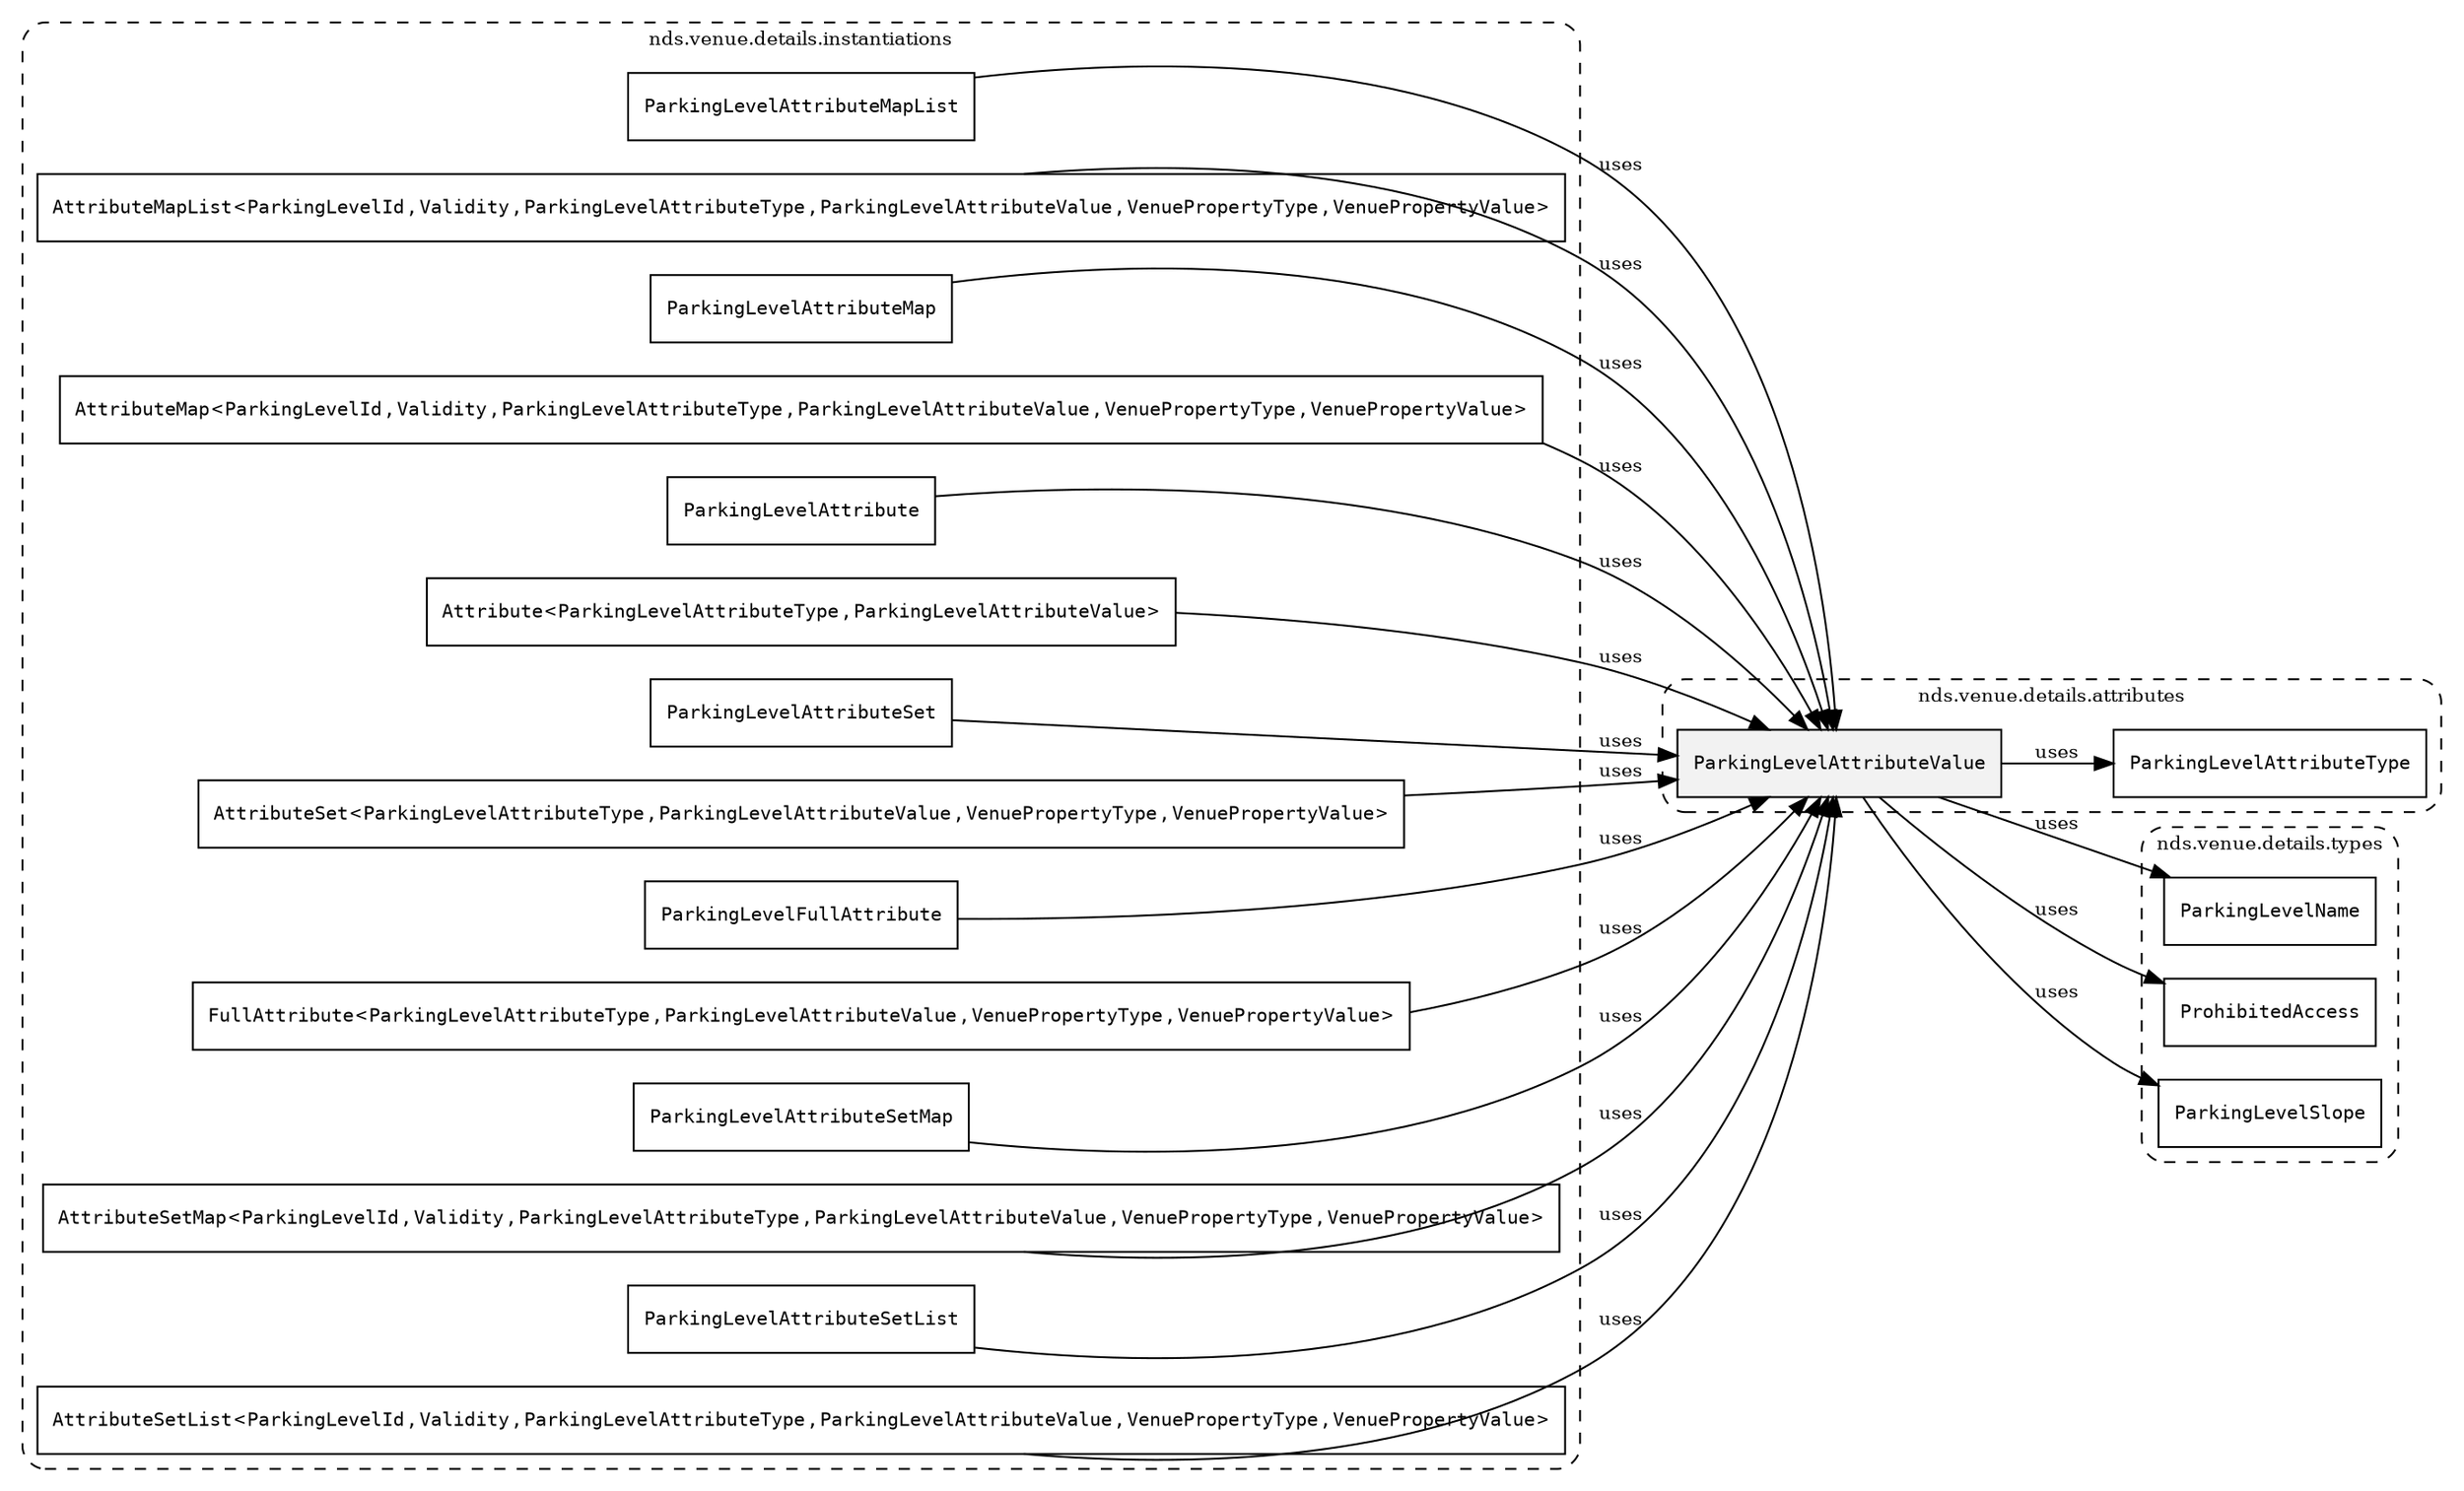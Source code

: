 /**
 * This dot file creates symbol collaboration diagram for ParkingLevelAttributeValue.
 */
digraph ZSERIO
{
    node [shape=box, fontsize=10];
    rankdir="LR";
    fontsize=10;
    tooltip="ParkingLevelAttributeValue collaboration diagram";

    subgraph "cluster_nds.venue.details.attributes"
    {
        style="dashed, rounded";
        label="nds.venue.details.attributes";
        tooltip="Package nds.venue.details.attributes";
        href="../../../content/packages/nds.venue.details.attributes.html#Package-nds-venue-details-attributes";
        target="_parent";

        "ParkingLevelAttributeValue" [style="filled", fillcolor="#0000000D", target="_parent", label=<<font face="monospace"><table align="center" border="0" cellspacing="0" cellpadding="0"><tr><td href="../../../content/packages/nds.venue.details.attributes.html#Choice-ParkingLevelAttributeValue" title="Choice defined in nds.venue.details.attributes">ParkingLevelAttributeValue</td></tr></table></font>>];
        "ParkingLevelAttributeType" [target="_parent", label=<<font face="monospace"><table align="center" border="0" cellspacing="0" cellpadding="0"><tr><td href="../../../content/packages/nds.venue.details.attributes.html#Enum-ParkingLevelAttributeType" title="Enum defined in nds.venue.details.attributes">ParkingLevelAttributeType</td></tr></table></font>>];
    }

    subgraph "cluster_nds.venue.details.types"
    {
        style="dashed, rounded";
        label="nds.venue.details.types";
        tooltip="Package nds.venue.details.types";
        href="../../../content/packages/nds.venue.details.types.html#Package-nds-venue-details-types";
        target="_parent";

        "ParkingLevelName" [target="_parent", label=<<font face="monospace"><table align="center" border="0" cellspacing="0" cellpadding="0"><tr><td href="../../../content/packages/nds.venue.details.types.html#Subtype-ParkingLevelName" title="Subtype defined in nds.venue.details.types">ParkingLevelName</td></tr></table></font>>];
        "ProhibitedAccess" [target="_parent", label=<<font face="monospace"><table align="center" border="0" cellspacing="0" cellpadding="0"><tr><td href="../../../content/packages/nds.venue.details.types.html#Subtype-ProhibitedAccess" title="Subtype defined in nds.venue.details.types">ProhibitedAccess</td></tr></table></font>>];
        "ParkingLevelSlope" [target="_parent", label=<<font face="monospace"><table align="center" border="0" cellspacing="0" cellpadding="0"><tr><td href="../../../content/packages/nds.venue.details.types.html#Subtype-ParkingLevelSlope" title="Subtype defined in nds.venue.details.types">ParkingLevelSlope</td></tr></table></font>>];
    }

    subgraph "cluster_nds.venue.details.instantiations"
    {
        style="dashed, rounded";
        label="nds.venue.details.instantiations";
        tooltip="Package nds.venue.details.instantiations";
        href="../../../content/packages/nds.venue.details.instantiations.html#Package-nds-venue-details-instantiations";
        target="_parent";

        "ParkingLevelAttributeMapList" [target="_parent", label=<<font face="monospace"><table align="center" border="0" cellspacing="0" cellpadding="0"><tr><td href="../../../content/packages/nds.venue.details.instantiations.html#InstantiateType-ParkingLevelAttributeMapList" title="InstantiateType defined in nds.venue.details.instantiations">ParkingLevelAttributeMapList</td></tr></table></font>>];
        "AttributeMapList&lt;ParkingLevelId,Validity,ParkingLevelAttributeType,ParkingLevelAttributeValue,VenuePropertyType,VenuePropertyValue&gt;" [target="_parent", label=<<font face="monospace"><table align="center" border="0" cellspacing="0" cellpadding="0"><tr><td href="../../../content/packages/nds.core.attributemap.html#Structure-AttributeMapList" title="Structure defined in nds.core.attributemap">AttributeMapList</td><td>&lt;</td><td><table align="center" border="0" cellspacing="0" cellpadding="0"><tr><td href="../../../content/packages/nds.venue.reference.types.html#Subtype-ParkingLevelId" title="Subtype defined in nds.venue.reference.types">ParkingLevelId</td></tr></table></td><td>,</td><td><table align="center" border="0" cellspacing="0" cellpadding="0"><tr><td href="../../../content/packages/nds.core.attributemap.html#Structure-Validity" title="Structure defined in nds.core.attributemap">Validity</td></tr></table></td><td>,</td><td><table align="center" border="0" cellspacing="0" cellpadding="0"><tr><td href="../../../content/packages/nds.venue.details.attributes.html#Enum-ParkingLevelAttributeType" title="Enum defined in nds.venue.details.attributes">ParkingLevelAttributeType</td></tr></table></td><td>,</td><td><table align="center" border="0" cellspacing="0" cellpadding="0"><tr><td href="../../../content/packages/nds.venue.details.attributes.html#Choice-ParkingLevelAttributeValue" title="Choice defined in nds.venue.details.attributes">ParkingLevelAttributeValue</td></tr></table></td><td>,</td><td><table align="center" border="0" cellspacing="0" cellpadding="0"><tr><td href="../../../content/packages/nds.venue.details.properties.html#Structure-VenuePropertyType" title="Structure defined in nds.venue.details.properties">VenuePropertyType</td></tr></table></td><td>,</td><td><table align="center" border="0" cellspacing="0" cellpadding="0"><tr><td href="../../../content/packages/nds.venue.details.properties.html#Structure-VenuePropertyValue" title="Structure defined in nds.venue.details.properties">VenuePropertyValue</td></tr></table></td><td>&gt;</td></tr></table></font>>];
        "ParkingLevelAttributeMap" [target="_parent", label=<<font face="monospace"><table align="center" border="0" cellspacing="0" cellpadding="0"><tr><td href="../../../content/packages/nds.venue.details.instantiations.html#InstantiateType-ParkingLevelAttributeMap" title="InstantiateType defined in nds.venue.details.instantiations">ParkingLevelAttributeMap</td></tr></table></font>>];
        "AttributeMap&lt;ParkingLevelId,Validity,ParkingLevelAttributeType,ParkingLevelAttributeValue,VenuePropertyType,VenuePropertyValue&gt;" [target="_parent", label=<<font face="monospace"><table align="center" border="0" cellspacing="0" cellpadding="0"><tr><td href="../../../content/packages/nds.core.attributemap.html#Structure-AttributeMap" title="Structure defined in nds.core.attributemap">AttributeMap</td><td>&lt;</td><td><table align="center" border="0" cellspacing="0" cellpadding="0"><tr><td href="../../../content/packages/nds.venue.reference.types.html#Subtype-ParkingLevelId" title="Subtype defined in nds.venue.reference.types">ParkingLevelId</td></tr></table></td><td>,</td><td><table align="center" border="0" cellspacing="0" cellpadding="0"><tr><td href="../../../content/packages/nds.core.attributemap.html#Structure-Validity" title="Structure defined in nds.core.attributemap">Validity</td></tr></table></td><td>,</td><td><table align="center" border="0" cellspacing="0" cellpadding="0"><tr><td href="../../../content/packages/nds.venue.details.attributes.html#Enum-ParkingLevelAttributeType" title="Enum defined in nds.venue.details.attributes">ParkingLevelAttributeType</td></tr></table></td><td>,</td><td><table align="center" border="0" cellspacing="0" cellpadding="0"><tr><td href="../../../content/packages/nds.venue.details.attributes.html#Choice-ParkingLevelAttributeValue" title="Choice defined in nds.venue.details.attributes">ParkingLevelAttributeValue</td></tr></table></td><td>,</td><td><table align="center" border="0" cellspacing="0" cellpadding="0"><tr><td href="../../../content/packages/nds.venue.details.properties.html#Structure-VenuePropertyType" title="Structure defined in nds.venue.details.properties">VenuePropertyType</td></tr></table></td><td>,</td><td><table align="center" border="0" cellspacing="0" cellpadding="0"><tr><td href="../../../content/packages/nds.venue.details.properties.html#Structure-VenuePropertyValue" title="Structure defined in nds.venue.details.properties">VenuePropertyValue</td></tr></table></td><td>&gt;</td></tr></table></font>>];
        "ParkingLevelAttribute" [target="_parent", label=<<font face="monospace"><table align="center" border="0" cellspacing="0" cellpadding="0"><tr><td href="../../../content/packages/nds.venue.details.instantiations.html#InstantiateType-ParkingLevelAttribute" title="InstantiateType defined in nds.venue.details.instantiations">ParkingLevelAttribute</td></tr></table></font>>];
        "Attribute&lt;ParkingLevelAttributeType,ParkingLevelAttributeValue&gt;" [target="_parent", label=<<font face="monospace"><table align="center" border="0" cellspacing="0" cellpadding="0"><tr><td href="../../../content/packages/nds.core.attributemap.html#Structure-Attribute" title="Structure defined in nds.core.attributemap">Attribute</td><td>&lt;</td><td><table align="center" border="0" cellspacing="0" cellpadding="0"><tr><td href="../../../content/packages/nds.venue.details.attributes.html#Enum-ParkingLevelAttributeType" title="Enum defined in nds.venue.details.attributes">ParkingLevelAttributeType</td></tr></table></td><td>,</td><td><table align="center" border="0" cellspacing="0" cellpadding="0"><tr><td href="../../../content/packages/nds.venue.details.attributes.html#Choice-ParkingLevelAttributeValue" title="Choice defined in nds.venue.details.attributes">ParkingLevelAttributeValue</td></tr></table></td><td>&gt;</td></tr></table></font>>];
        "ParkingLevelAttributeSet" [target="_parent", label=<<font face="monospace"><table align="center" border="0" cellspacing="0" cellpadding="0"><tr><td href="../../../content/packages/nds.venue.details.instantiations.html#InstantiateType-ParkingLevelAttributeSet" title="InstantiateType defined in nds.venue.details.instantiations">ParkingLevelAttributeSet</td></tr></table></font>>];
        "AttributeSet&lt;ParkingLevelAttributeType,ParkingLevelAttributeValue,VenuePropertyType,VenuePropertyValue&gt;" [target="_parent", label=<<font face="monospace"><table align="center" border="0" cellspacing="0" cellpadding="0"><tr><td href="../../../content/packages/nds.core.attributemap.html#Structure-AttributeSet" title="Structure defined in nds.core.attributemap">AttributeSet</td><td>&lt;</td><td><table align="center" border="0" cellspacing="0" cellpadding="0"><tr><td href="../../../content/packages/nds.venue.details.attributes.html#Enum-ParkingLevelAttributeType" title="Enum defined in nds.venue.details.attributes">ParkingLevelAttributeType</td></tr></table></td><td>,</td><td><table align="center" border="0" cellspacing="0" cellpadding="0"><tr><td href="../../../content/packages/nds.venue.details.attributes.html#Choice-ParkingLevelAttributeValue" title="Choice defined in nds.venue.details.attributes">ParkingLevelAttributeValue</td></tr></table></td><td>,</td><td><table align="center" border="0" cellspacing="0" cellpadding="0"><tr><td href="../../../content/packages/nds.venue.details.properties.html#Structure-VenuePropertyType" title="Structure defined in nds.venue.details.properties">VenuePropertyType</td></tr></table></td><td>,</td><td><table align="center" border="0" cellspacing="0" cellpadding="0"><tr><td href="../../../content/packages/nds.venue.details.properties.html#Structure-VenuePropertyValue" title="Structure defined in nds.venue.details.properties">VenuePropertyValue</td></tr></table></td><td>&gt;</td></tr></table></font>>];
        "ParkingLevelFullAttribute" [target="_parent", label=<<font face="monospace"><table align="center" border="0" cellspacing="0" cellpadding="0"><tr><td href="../../../content/packages/nds.venue.details.instantiations.html#InstantiateType-ParkingLevelFullAttribute" title="InstantiateType defined in nds.venue.details.instantiations">ParkingLevelFullAttribute</td></tr></table></font>>];
        "FullAttribute&lt;ParkingLevelAttributeType,ParkingLevelAttributeValue,VenuePropertyType,VenuePropertyValue&gt;" [target="_parent", label=<<font face="monospace"><table align="center" border="0" cellspacing="0" cellpadding="0"><tr><td href="../../../content/packages/nds.core.attributemap.html#Structure-FullAttribute" title="Structure defined in nds.core.attributemap">FullAttribute</td><td>&lt;</td><td><table align="center" border="0" cellspacing="0" cellpadding="0"><tr><td href="../../../content/packages/nds.venue.details.attributes.html#Enum-ParkingLevelAttributeType" title="Enum defined in nds.venue.details.attributes">ParkingLevelAttributeType</td></tr></table></td><td>,</td><td><table align="center" border="0" cellspacing="0" cellpadding="0"><tr><td href="../../../content/packages/nds.venue.details.attributes.html#Choice-ParkingLevelAttributeValue" title="Choice defined in nds.venue.details.attributes">ParkingLevelAttributeValue</td></tr></table></td><td>,</td><td><table align="center" border="0" cellspacing="0" cellpadding="0"><tr><td href="../../../content/packages/nds.venue.details.properties.html#Structure-VenuePropertyType" title="Structure defined in nds.venue.details.properties">VenuePropertyType</td></tr></table></td><td>,</td><td><table align="center" border="0" cellspacing="0" cellpadding="0"><tr><td href="../../../content/packages/nds.venue.details.properties.html#Structure-VenuePropertyValue" title="Structure defined in nds.venue.details.properties">VenuePropertyValue</td></tr></table></td><td>&gt;</td></tr></table></font>>];
        "ParkingLevelAttributeSetMap" [target="_parent", label=<<font face="monospace"><table align="center" border="0" cellspacing="0" cellpadding="0"><tr><td href="../../../content/packages/nds.venue.details.instantiations.html#InstantiateType-ParkingLevelAttributeSetMap" title="InstantiateType defined in nds.venue.details.instantiations">ParkingLevelAttributeSetMap</td></tr></table></font>>];
        "AttributeSetMap&lt;ParkingLevelId,Validity,ParkingLevelAttributeType,ParkingLevelAttributeValue,VenuePropertyType,VenuePropertyValue&gt;" [target="_parent", label=<<font face="monospace"><table align="center" border="0" cellspacing="0" cellpadding="0"><tr><td href="../../../content/packages/nds.core.attributemap.html#Structure-AttributeSetMap" title="Structure defined in nds.core.attributemap">AttributeSetMap</td><td>&lt;</td><td><table align="center" border="0" cellspacing="0" cellpadding="0"><tr><td href="../../../content/packages/nds.venue.reference.types.html#Subtype-ParkingLevelId" title="Subtype defined in nds.venue.reference.types">ParkingLevelId</td></tr></table></td><td>,</td><td><table align="center" border="0" cellspacing="0" cellpadding="0"><tr><td href="../../../content/packages/nds.core.attributemap.html#Structure-Validity" title="Structure defined in nds.core.attributemap">Validity</td></tr></table></td><td>,</td><td><table align="center" border="0" cellspacing="0" cellpadding="0"><tr><td href="../../../content/packages/nds.venue.details.attributes.html#Enum-ParkingLevelAttributeType" title="Enum defined in nds.venue.details.attributes">ParkingLevelAttributeType</td></tr></table></td><td>,</td><td><table align="center" border="0" cellspacing="0" cellpadding="0"><tr><td href="../../../content/packages/nds.venue.details.attributes.html#Choice-ParkingLevelAttributeValue" title="Choice defined in nds.venue.details.attributes">ParkingLevelAttributeValue</td></tr></table></td><td>,</td><td><table align="center" border="0" cellspacing="0" cellpadding="0"><tr><td href="../../../content/packages/nds.venue.details.properties.html#Structure-VenuePropertyType" title="Structure defined in nds.venue.details.properties">VenuePropertyType</td></tr></table></td><td>,</td><td><table align="center" border="0" cellspacing="0" cellpadding="0"><tr><td href="../../../content/packages/nds.venue.details.properties.html#Structure-VenuePropertyValue" title="Structure defined in nds.venue.details.properties">VenuePropertyValue</td></tr></table></td><td>&gt;</td></tr></table></font>>];
        "ParkingLevelAttributeSetList" [target="_parent", label=<<font face="monospace"><table align="center" border="0" cellspacing="0" cellpadding="0"><tr><td href="../../../content/packages/nds.venue.details.instantiations.html#InstantiateType-ParkingLevelAttributeSetList" title="InstantiateType defined in nds.venue.details.instantiations">ParkingLevelAttributeSetList</td></tr></table></font>>];
        "AttributeSetList&lt;ParkingLevelId,Validity,ParkingLevelAttributeType,ParkingLevelAttributeValue,VenuePropertyType,VenuePropertyValue&gt;" [target="_parent", label=<<font face="monospace"><table align="center" border="0" cellspacing="0" cellpadding="0"><tr><td href="../../../content/packages/nds.core.attributemap.html#Structure-AttributeSetList" title="Structure defined in nds.core.attributemap">AttributeSetList</td><td>&lt;</td><td><table align="center" border="0" cellspacing="0" cellpadding="0"><tr><td href="../../../content/packages/nds.venue.reference.types.html#Subtype-ParkingLevelId" title="Subtype defined in nds.venue.reference.types">ParkingLevelId</td></tr></table></td><td>,</td><td><table align="center" border="0" cellspacing="0" cellpadding="0"><tr><td href="../../../content/packages/nds.core.attributemap.html#Structure-Validity" title="Structure defined in nds.core.attributemap">Validity</td></tr></table></td><td>,</td><td><table align="center" border="0" cellspacing="0" cellpadding="0"><tr><td href="../../../content/packages/nds.venue.details.attributes.html#Enum-ParkingLevelAttributeType" title="Enum defined in nds.venue.details.attributes">ParkingLevelAttributeType</td></tr></table></td><td>,</td><td><table align="center" border="0" cellspacing="0" cellpadding="0"><tr><td href="../../../content/packages/nds.venue.details.attributes.html#Choice-ParkingLevelAttributeValue" title="Choice defined in nds.venue.details.attributes">ParkingLevelAttributeValue</td></tr></table></td><td>,</td><td><table align="center" border="0" cellspacing="0" cellpadding="0"><tr><td href="../../../content/packages/nds.venue.details.properties.html#Structure-VenuePropertyType" title="Structure defined in nds.venue.details.properties">VenuePropertyType</td></tr></table></td><td>,</td><td><table align="center" border="0" cellspacing="0" cellpadding="0"><tr><td href="../../../content/packages/nds.venue.details.properties.html#Structure-VenuePropertyValue" title="Structure defined in nds.venue.details.properties">VenuePropertyValue</td></tr></table></td><td>&gt;</td></tr></table></font>>];
    }

    "ParkingLevelAttributeValue" -> "ParkingLevelAttributeType" [label="uses", fontsize=10];
    "ParkingLevelAttributeValue" -> "ParkingLevelName" [label="uses", fontsize=10];
    "ParkingLevelAttributeValue" -> "ProhibitedAccess" [label="uses", fontsize=10];
    "ParkingLevelAttributeValue" -> "ParkingLevelSlope" [label="uses", fontsize=10];
    "ParkingLevelAttributeMapList" -> "ParkingLevelAttributeValue" [label="uses", fontsize=10];
    "AttributeMapList&lt;ParkingLevelId,Validity,ParkingLevelAttributeType,ParkingLevelAttributeValue,VenuePropertyType,VenuePropertyValue&gt;" -> "ParkingLevelAttributeValue" [label="uses", fontsize=10];
    "ParkingLevelAttributeMap" -> "ParkingLevelAttributeValue" [label="uses", fontsize=10];
    "AttributeMap&lt;ParkingLevelId,Validity,ParkingLevelAttributeType,ParkingLevelAttributeValue,VenuePropertyType,VenuePropertyValue&gt;" -> "ParkingLevelAttributeValue" [label="uses", fontsize=10];
    "ParkingLevelAttribute" -> "ParkingLevelAttributeValue" [label="uses", fontsize=10];
    "Attribute&lt;ParkingLevelAttributeType,ParkingLevelAttributeValue&gt;" -> "ParkingLevelAttributeValue" [label="uses", fontsize=10];
    "ParkingLevelAttributeSet" -> "ParkingLevelAttributeValue" [label="uses", fontsize=10];
    "AttributeSet&lt;ParkingLevelAttributeType,ParkingLevelAttributeValue,VenuePropertyType,VenuePropertyValue&gt;" -> "ParkingLevelAttributeValue" [label="uses", fontsize=10];
    "ParkingLevelFullAttribute" -> "ParkingLevelAttributeValue" [label="uses", fontsize=10];
    "FullAttribute&lt;ParkingLevelAttributeType,ParkingLevelAttributeValue,VenuePropertyType,VenuePropertyValue&gt;" -> "ParkingLevelAttributeValue" [label="uses", fontsize=10];
    "ParkingLevelAttributeSetMap" -> "ParkingLevelAttributeValue" [label="uses", fontsize=10];
    "AttributeSetMap&lt;ParkingLevelId,Validity,ParkingLevelAttributeType,ParkingLevelAttributeValue,VenuePropertyType,VenuePropertyValue&gt;" -> "ParkingLevelAttributeValue" [label="uses", fontsize=10];
    "ParkingLevelAttributeSetList" -> "ParkingLevelAttributeValue" [label="uses", fontsize=10];
    "AttributeSetList&lt;ParkingLevelId,Validity,ParkingLevelAttributeType,ParkingLevelAttributeValue,VenuePropertyType,VenuePropertyValue&gt;" -> "ParkingLevelAttributeValue" [label="uses", fontsize=10];
}
